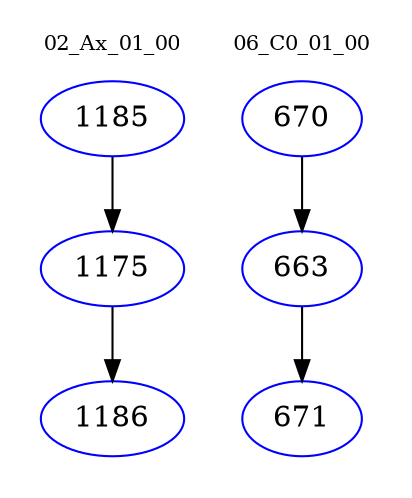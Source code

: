 digraph{
subgraph cluster_0 {
color = white
label = "02_Ax_01_00";
fontsize=10;
T0_1185 [label="1185", color="blue"]
T0_1185 -> T0_1175 [color="black"]
T0_1175 [label="1175", color="blue"]
T0_1175 -> T0_1186 [color="black"]
T0_1186 [label="1186", color="blue"]
}
subgraph cluster_1 {
color = white
label = "06_C0_01_00";
fontsize=10;
T1_670 [label="670", color="blue"]
T1_670 -> T1_663 [color="black"]
T1_663 [label="663", color="blue"]
T1_663 -> T1_671 [color="black"]
T1_671 [label="671", color="blue"]
}
}
